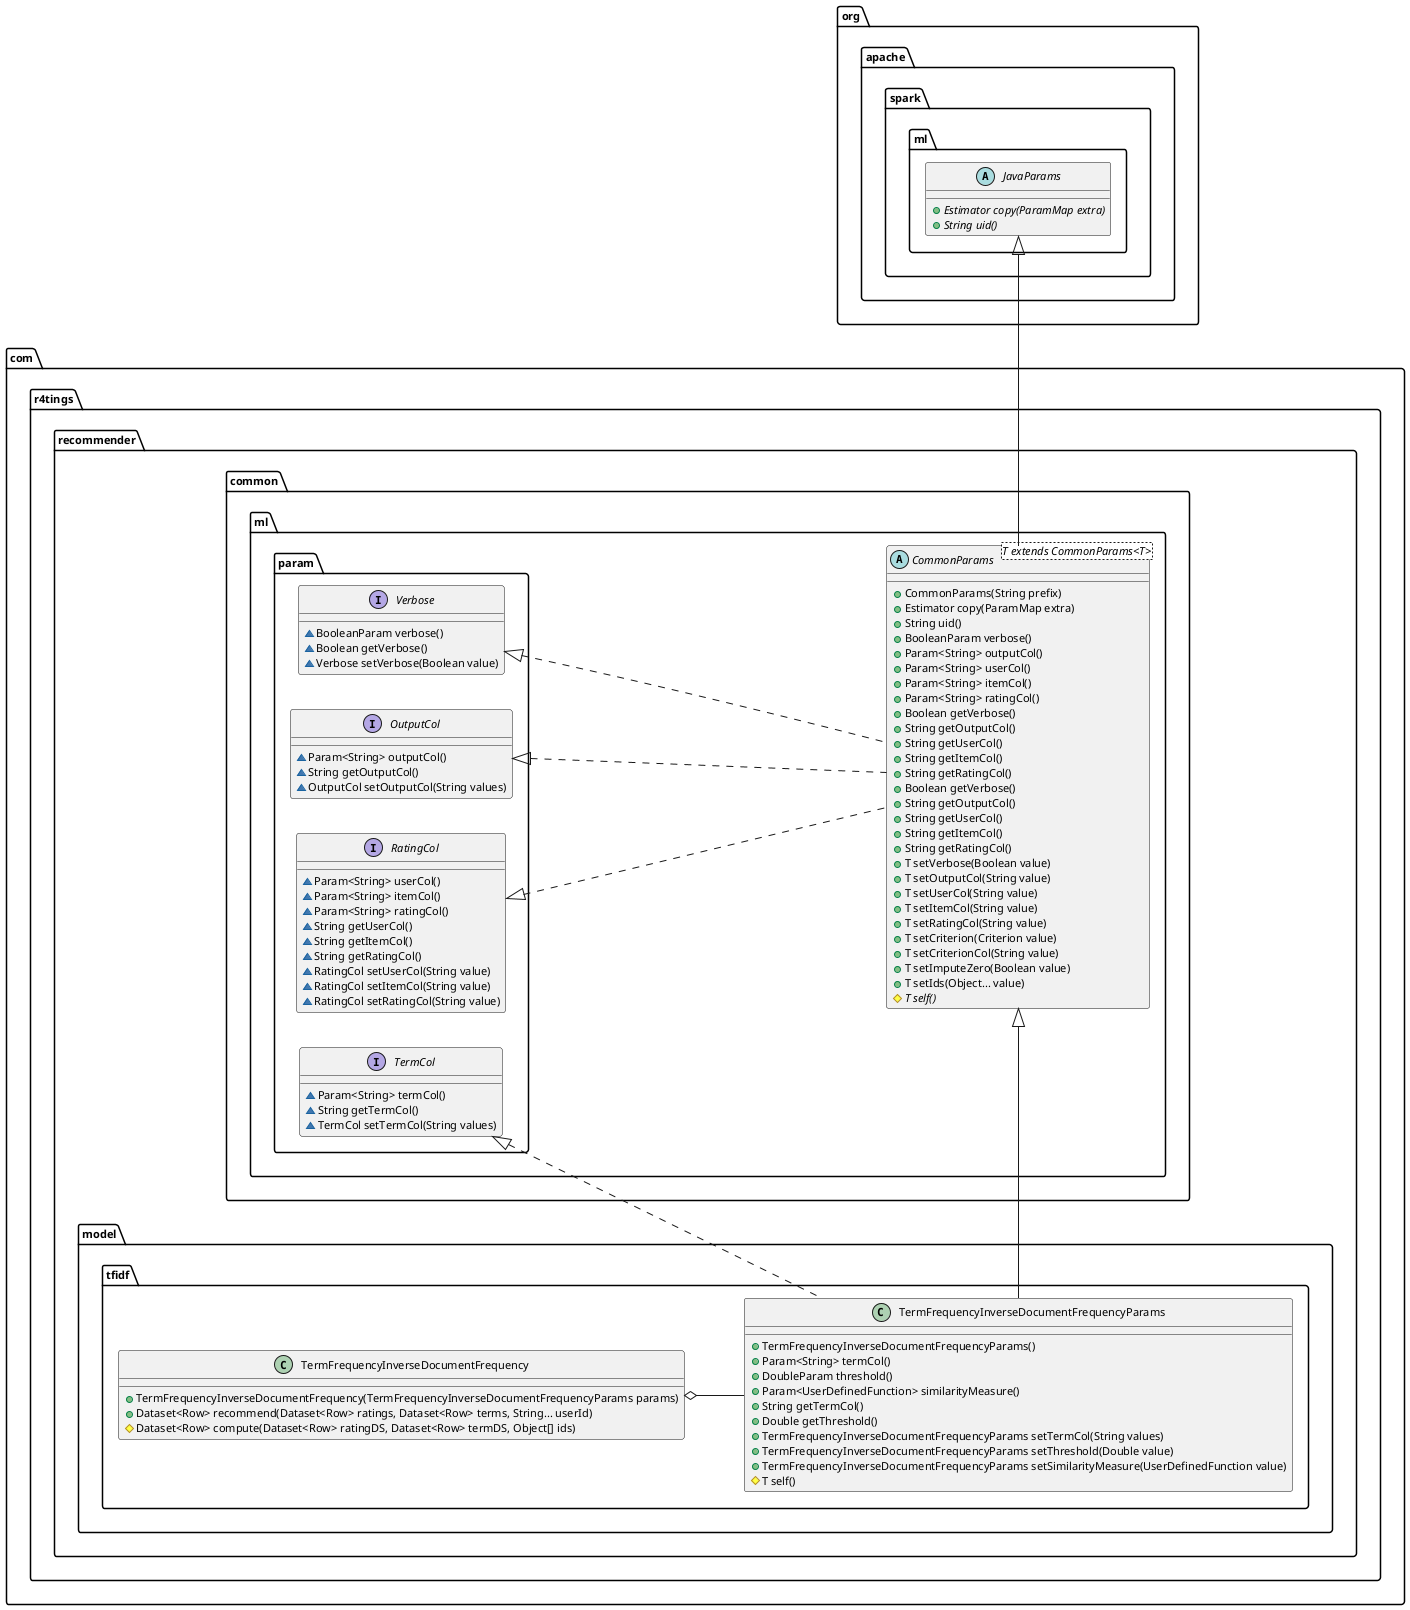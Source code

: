 @startuml

skinparam defaultFontName "D2Coding ligature"
skinparam defaultFontSize 11
'skinparam linetype ortho
left to right direction


abstract class org.apache.spark.ml.JavaParams{
    + {abstract} Estimator copy(ParamMap extra)
    + {abstract} String uid()
}

interface com.r4tings.recommender.common.ml.param.Verbose{
    ~ BooleanParam verbose()
    ~ Boolean getVerbose()
    ~ Verbose setVerbose(Boolean value)
}

interface com.r4tings.recommender.common.ml.param.OutputCol{
    ~ Param<String> outputCol()
    ~ String getOutputCol()
    ~ OutputCol setOutputCol(String values)
}

interface com.r4tings.recommender.common.ml.param.RatingCol{
    ~ Param<String> userCol()
    ~ Param<String> itemCol()
    ~ Param<String> ratingCol()
    ~ String getUserCol()
    ~ String getItemCol()
    ~ String getRatingCol()
    ~ RatingCol setUserCol(String value)
    ~ RatingCol setItemCol(String value)
    ~ RatingCol setRatingCol(String value)
}

org.apache.spark.ml.JavaParams <|-left- com.r4tings.recommender.common.ml.CommonParams

com.r4tings.recommender.common.ml.param.Verbose <|.. com.r4tings.recommender.common.ml.CommonParams
com.r4tings.recommender.common.ml.param.OutputCol <|.. com.r4tings.recommender.common.ml.CommonParams
com.r4tings.recommender.common.ml.param.RatingCol <|.. com.r4tings.recommender.common.ml.CommonParams


abstract class com.r4tings.recommender.common.ml.CommonParams<T extends CommonParams<T>>{
    + CommonParams(String prefix)
    + Estimator copy(ParamMap extra)
    + String uid()
    + BooleanParam verbose()
    + Param<String> outputCol()
    + Param<String> userCol()
    + Param<String> itemCol()
    + Param<String> ratingCol()
    + Boolean getVerbose()
    + String getOutputCol()
    + String getUserCol()
    + String getItemCol()
    + String getRatingCol()
    + Boolean getVerbose()
    + String getOutputCol()
    + String getUserCol()
    + String getItemCol()
    + String getRatingCol()
    + T setVerbose(Boolean value)
    + T setOutputCol(String value)
    + T setUserCol(String value)
    + T setItemCol(String value)
    + T setRatingCol(String value)
    + T setCriterion(Criterion value)
    + T setCriterionCol(String value)
    + T setImputeZero(Boolean value)
    + T setIds(Object... value)
    # {abstract} T self()
}

com.r4tings.recommender.common.ml.CommonParams <|-left- com.r4tings.recommender.model.tfidf.TermFrequencyInverseDocumentFrequencyParams

interface com.r4tings.recommender.common.ml.param.TermCol{
    ~ Param<String> termCol()
    ~ String getTermCol()
    ~ TermCol setTermCol(String values)
}

com.r4tings.recommender.common.ml.param.TermCol <|.. com.r4tings.recommender.model.tfidf.TermFrequencyInverseDocumentFrequencyParams

class com.r4tings.recommender.model.tfidf.TermFrequencyInverseDocumentFrequencyParams{
    + TermFrequencyInverseDocumentFrequencyParams()
    + Param<String> termCol()
    + DoubleParam threshold()
    + Param<UserDefinedFunction> similarityMeasure()
    + String getTermCol()
    + Double getThreshold()
    + TermFrequencyInverseDocumentFrequencyParams setTermCol(String values)
    + TermFrequencyInverseDocumentFrequencyParams setThreshold(Double value)
    + TermFrequencyInverseDocumentFrequencyParams setSimilarityMeasure(UserDefinedFunction value)
    # T self()
}

class com.r4tings.recommender.model.tfidf.TermFrequencyInverseDocumentFrequency{
    + TermFrequencyInverseDocumentFrequency(TermFrequencyInverseDocumentFrequencyParams params)
    + Dataset<Row> recommend(Dataset<Row> ratings, Dataset<Row> terms, String... userId)
    # Dataset<Row> compute(Dataset<Row> ratingDS, Dataset<Row> termDS, Object[] ids)
}

com.r4tings.recommender.model.tfidf.TermFrequencyInverseDocumentFrequency o-- com.r4tings.recommender.model.tfidf.TermFrequencyInverseDocumentFrequencyParams


@enduml
